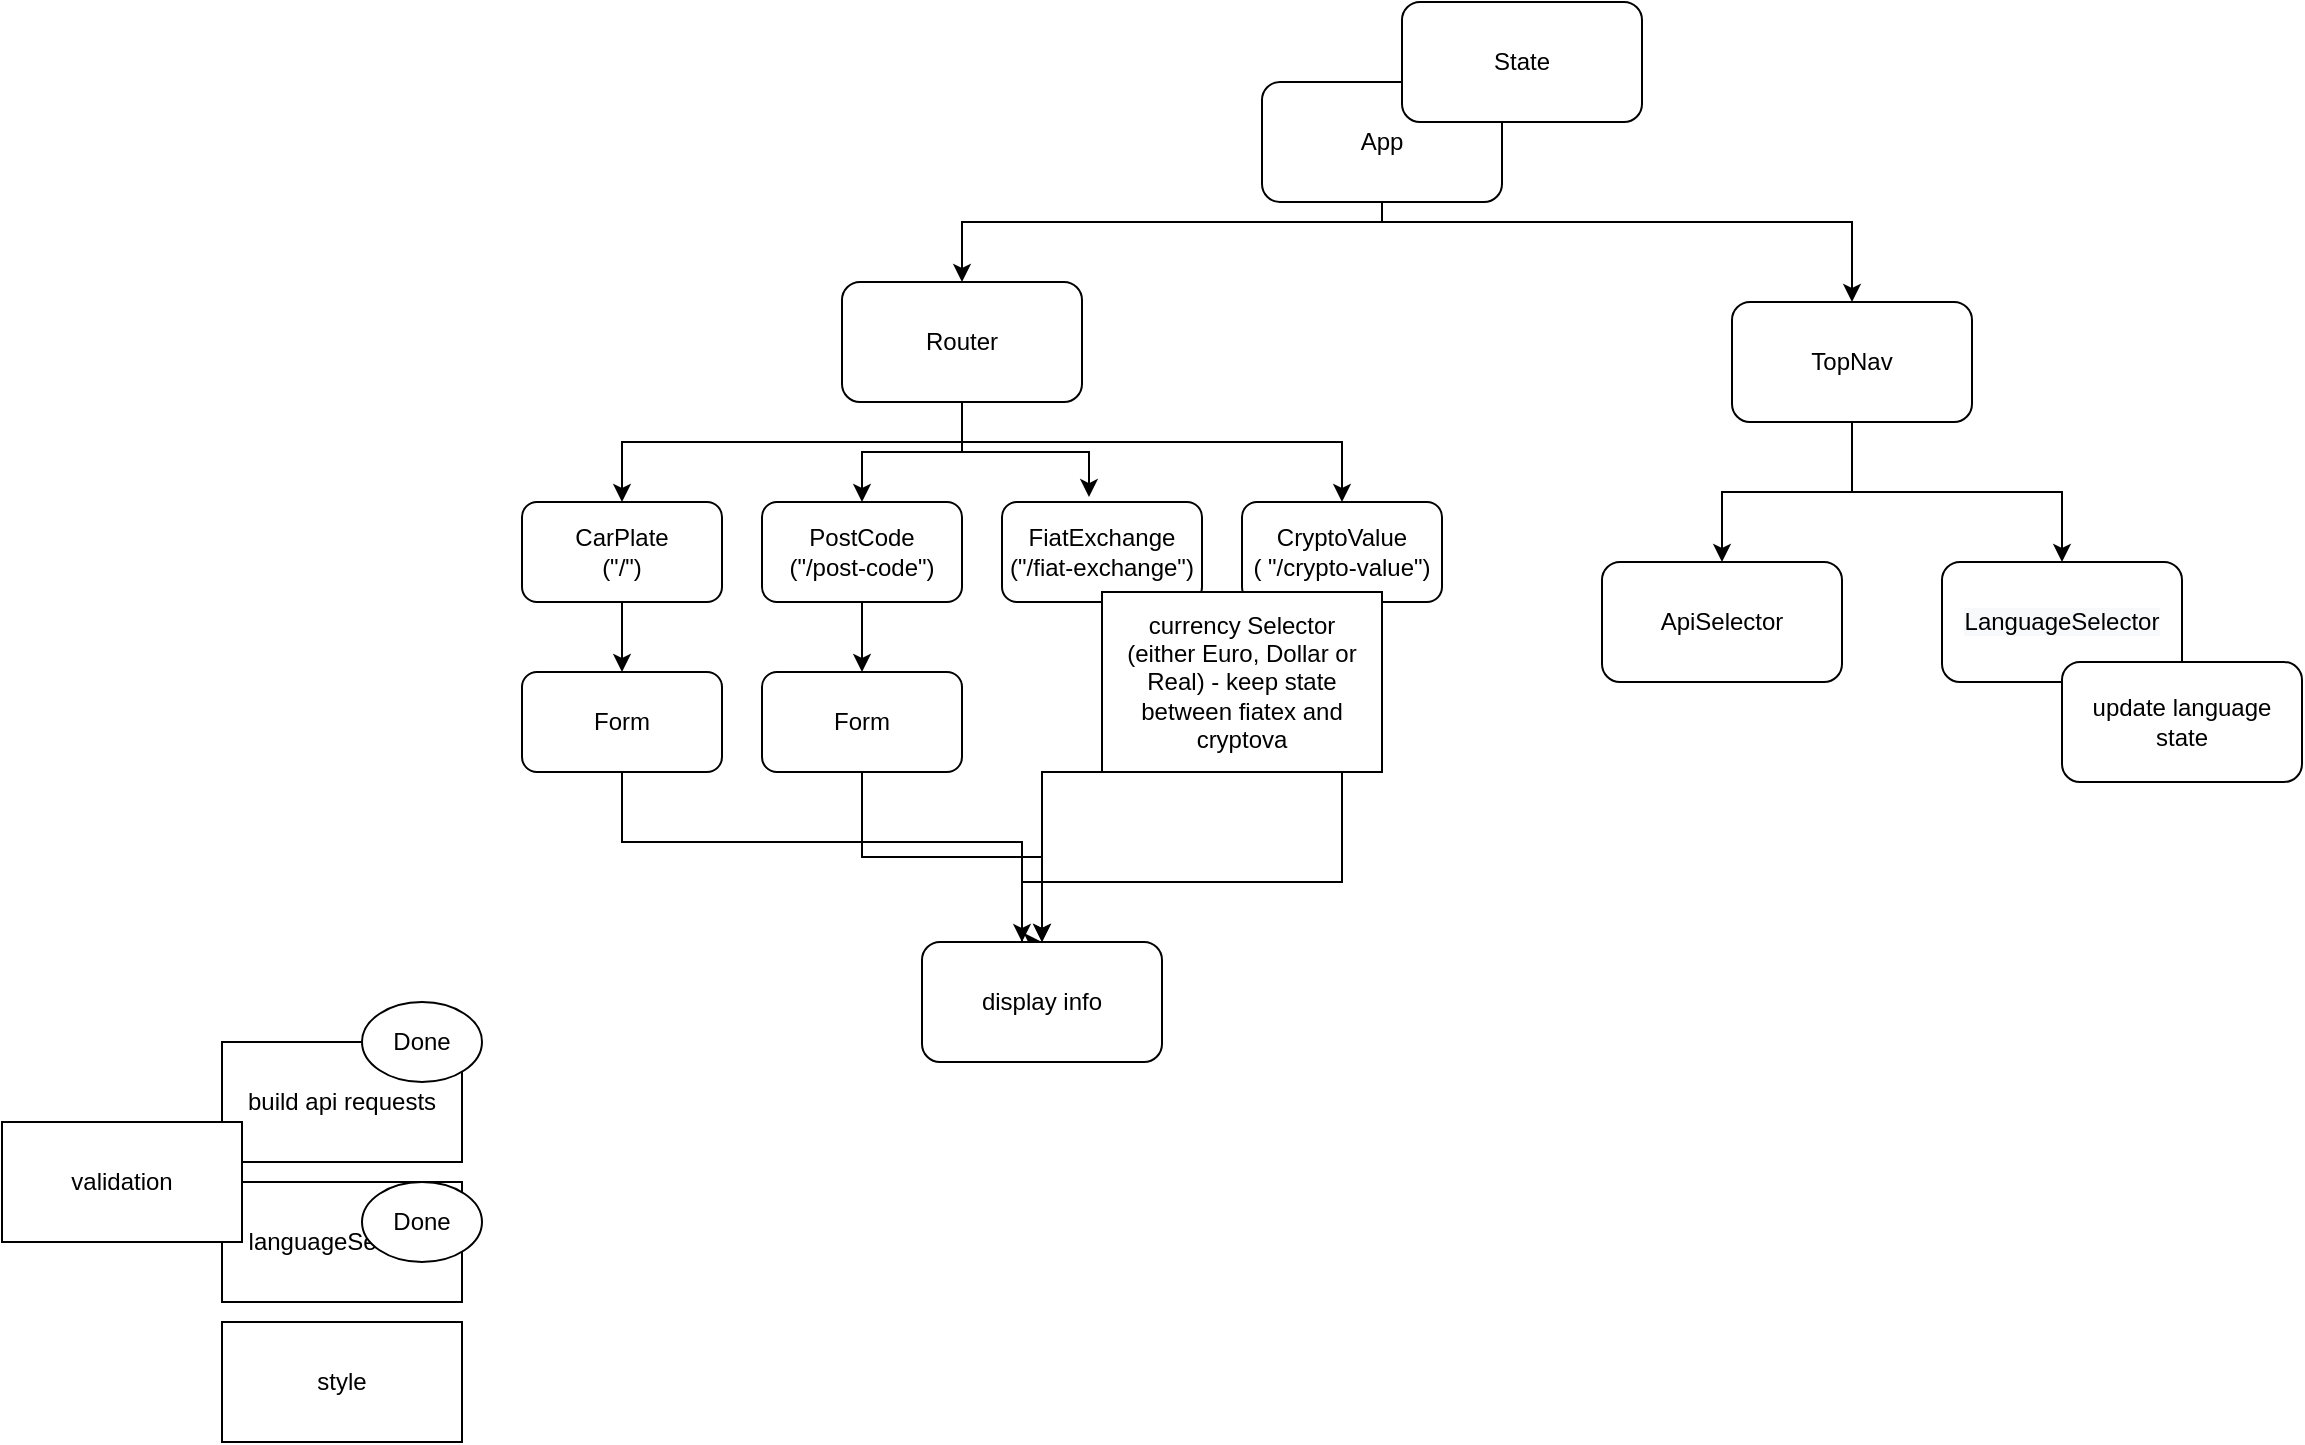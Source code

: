 <mxfile version="16.5.3" type="github" pages="2">
  <diagram id="GasNId6ZC2yzFnBj1auX" name="Page-1">
    <mxGraphModel dx="2036" dy="589" grid="1" gridSize="10" guides="1" tooltips="1" connect="1" arrows="1" fold="1" page="1" pageScale="1" pageWidth="850" pageHeight="1100" math="0" shadow="0">
      <root>
        <mxCell id="0" />
        <mxCell id="1" parent="0" />
        <mxCell id="v6lO75dIVANxk5lYDWVY-19" style="edgeStyle=orthogonalEdgeStyle;rounded=0;jumpStyle=sharp;orthogonalLoop=1;jettySize=auto;html=1;strokeColor=default;" parent="1" source="BK75BVM9T5MUrSvjTf32-1" target="BK75BVM9T5MUrSvjTf32-5" edge="1">
          <mxGeometry relative="1" as="geometry">
            <Array as="points">
              <mxPoint x="190" y="140" />
              <mxPoint x="425" y="140" />
            </Array>
          </mxGeometry>
        </mxCell>
        <mxCell id="HXFbTqJXcmXf0OJaDm2r-9" style="edgeStyle=orthogonalEdgeStyle;rounded=0;jumpStyle=sharp;orthogonalLoop=1;jettySize=auto;html=1;entryX=0.5;entryY=0;entryDx=0;entryDy=0;strokeColor=default;" parent="1" source="BK75BVM9T5MUrSvjTf32-1" target="BK75BVM9T5MUrSvjTf32-2" edge="1">
          <mxGeometry relative="1" as="geometry">
            <Array as="points">
              <mxPoint x="190" y="140" />
              <mxPoint x="-20" y="140" />
            </Array>
          </mxGeometry>
        </mxCell>
        <mxCell id="BK75BVM9T5MUrSvjTf32-1" value="App" style="rounded=1;whiteSpace=wrap;html=1;" parent="1" vertex="1">
          <mxGeometry x="130" y="70" width="120" height="60" as="geometry" />
        </mxCell>
        <mxCell id="HXFbTqJXcmXf0OJaDm2r-10" style="edgeStyle=orthogonalEdgeStyle;rounded=0;jumpStyle=sharp;orthogonalLoop=1;jettySize=auto;html=1;entryX=0.5;entryY=0;entryDx=0;entryDy=0;strokeColor=default;" parent="1" source="BK75BVM9T5MUrSvjTf32-2" target="HXFbTqJXcmXf0OJaDm2r-7" edge="1">
          <mxGeometry relative="1" as="geometry">
            <Array as="points">
              <mxPoint x="-20" y="250" />
              <mxPoint x="-190" y="250" />
            </Array>
          </mxGeometry>
        </mxCell>
        <mxCell id="HXFbTqJXcmXf0OJaDm2r-11" style="edgeStyle=orthogonalEdgeStyle;rounded=0;jumpStyle=sharp;orthogonalLoop=1;jettySize=auto;html=1;entryX=0.5;entryY=0;entryDx=0;entryDy=0;strokeColor=default;" parent="1" source="BK75BVM9T5MUrSvjTf32-2" target="HXFbTqJXcmXf0OJaDm2r-6" edge="1">
          <mxGeometry relative="1" as="geometry" />
        </mxCell>
        <mxCell id="HXFbTqJXcmXf0OJaDm2r-12" style="edgeStyle=orthogonalEdgeStyle;rounded=0;jumpStyle=sharp;orthogonalLoop=1;jettySize=auto;html=1;entryX=0.435;entryY=-0.049;entryDx=0;entryDy=0;entryPerimeter=0;strokeColor=default;" parent="1" source="BK75BVM9T5MUrSvjTf32-2" target="HXFbTqJXcmXf0OJaDm2r-5" edge="1">
          <mxGeometry relative="1" as="geometry" />
        </mxCell>
        <mxCell id="HXFbTqJXcmXf0OJaDm2r-13" style="edgeStyle=orthogonalEdgeStyle;rounded=0;jumpStyle=sharp;orthogonalLoop=1;jettySize=auto;html=1;entryX=0.5;entryY=0;entryDx=0;entryDy=0;strokeColor=default;" parent="1" source="BK75BVM9T5MUrSvjTf32-2" target="HXFbTqJXcmXf0OJaDm2r-4" edge="1">
          <mxGeometry relative="1" as="geometry">
            <Array as="points">
              <mxPoint x="-20" y="250" />
              <mxPoint x="170" y="250" />
            </Array>
          </mxGeometry>
        </mxCell>
        <mxCell id="BK75BVM9T5MUrSvjTf32-2" value="Router" style="rounded=1;whiteSpace=wrap;html=1;" parent="1" vertex="1">
          <mxGeometry x="-80" y="170" width="120" height="60" as="geometry" />
        </mxCell>
        <mxCell id="v6lO75dIVANxk5lYDWVY-16" style="edgeStyle=orthogonalEdgeStyle;rounded=0;jumpStyle=sharp;orthogonalLoop=1;jettySize=auto;html=1;entryX=0.5;entryY=0;entryDx=0;entryDy=0;strokeColor=default;" parent="1" source="BK75BVM9T5MUrSvjTf32-5" target="v6lO75dIVANxk5lYDWVY-13" edge="1">
          <mxGeometry relative="1" as="geometry" />
        </mxCell>
        <mxCell id="v6lO75dIVANxk5lYDWVY-17" style="edgeStyle=orthogonalEdgeStyle;rounded=0;jumpStyle=sharp;orthogonalLoop=1;jettySize=auto;html=1;entryX=0.5;entryY=0;entryDx=0;entryDy=0;strokeColor=default;" parent="1" source="BK75BVM9T5MUrSvjTf32-5" target="v6lO75dIVANxk5lYDWVY-12" edge="1">
          <mxGeometry relative="1" as="geometry" />
        </mxCell>
        <mxCell id="BK75BVM9T5MUrSvjTf32-5" value="TopNav" style="rounded=1;whiteSpace=wrap;html=1;" parent="1" vertex="1">
          <mxGeometry x="365" y="180" width="120" height="60" as="geometry" />
        </mxCell>
        <mxCell id="v6lO75dIVANxk5lYDWVY-2" value="" style="endArrow=classic;startArrow=classic;html=1;rounded=0;entryX=0.5;entryY=0;entryDx=0;entryDy=0;strokeColor=none;" parent="1" target="BK75BVM9T5MUrSvjTf32-5" edge="1">
          <mxGeometry width="50" height="50" relative="1" as="geometry">
            <mxPoint x="190" y="130" as="sourcePoint" />
            <mxPoint x="320" y="200" as="targetPoint" />
          </mxGeometry>
        </mxCell>
        <mxCell id="v6lO75dIVANxk5lYDWVY-12" value="&lt;span style=&quot;color: rgb(0 , 0 , 0) ; font-family: &amp;#34;helvetica&amp;#34; ; font-size: 12px ; font-style: normal ; font-weight: 400 ; letter-spacing: normal ; text-align: center ; text-indent: 0px ; text-transform: none ; word-spacing: 0px ; background-color: rgb(248 , 249 , 250) ; display: inline ; float: none&quot;&gt;LanguageSelector&lt;/span&gt;" style="rounded=1;whiteSpace=wrap;html=1;" parent="1" vertex="1">
          <mxGeometry x="470" y="310" width="120" height="60" as="geometry" />
        </mxCell>
        <mxCell id="v6lO75dIVANxk5lYDWVY-13" value="&lt;font face=&quot;helvetica&quot;&gt;ApiSelector&lt;/font&gt;" style="rounded=1;whiteSpace=wrap;html=1;" parent="1" vertex="1">
          <mxGeometry x="300" y="310" width="120" height="60" as="geometry" />
        </mxCell>
        <mxCell id="Omj2E_ZTX2SUpEohmZNP-1" value="update language state" style="rounded=1;whiteSpace=wrap;html=1;" parent="1" vertex="1">
          <mxGeometry x="530" y="360" width="120" height="60" as="geometry" />
        </mxCell>
        <mxCell id="6osIrU0ROcpaazE3nXpj-11" style="edgeStyle=orthogonalEdgeStyle;rounded=0;orthogonalLoop=1;jettySize=auto;html=1;" parent="1" source="HXFbTqJXcmXf0OJaDm2r-4" target="6osIrU0ROcpaazE3nXpj-3" edge="1">
          <mxGeometry relative="1" as="geometry">
            <Array as="points">
              <mxPoint x="170" y="470" />
              <mxPoint x="10" y="470" />
            </Array>
          </mxGeometry>
        </mxCell>
        <mxCell id="HXFbTqJXcmXf0OJaDm2r-4" value="CryptoValue&lt;br&gt;( &quot;/crypto-value&quot;)" style="rounded=1;whiteSpace=wrap;html=1;" parent="1" vertex="1">
          <mxGeometry x="120" y="280" width="100" height="50" as="geometry" />
        </mxCell>
        <mxCell id="6osIrU0ROcpaazE3nXpj-9" style="edgeStyle=orthogonalEdgeStyle;rounded=0;orthogonalLoop=1;jettySize=auto;html=1;entryX=0.5;entryY=0;entryDx=0;entryDy=0;" parent="1" source="HXFbTqJXcmXf0OJaDm2r-5" target="6osIrU0ROcpaazE3nXpj-3" edge="1">
          <mxGeometry relative="1" as="geometry" />
        </mxCell>
        <mxCell id="HXFbTqJXcmXf0OJaDm2r-5" value="FiatExchange&lt;br&gt;(&quot;/fiat-exchange&quot;)" style="rounded=1;whiteSpace=wrap;html=1;" parent="1" vertex="1">
          <mxGeometry y="280" width="100" height="50" as="geometry" />
        </mxCell>
        <mxCell id="505_I2avyeoRudc2l3As-8" style="edgeStyle=orthogonalEdgeStyle;rounded=0;jumpStyle=sharp;orthogonalLoop=1;jettySize=auto;html=1;strokeColor=default;" parent="1" source="HXFbTqJXcmXf0OJaDm2r-6" target="505_I2avyeoRudc2l3As-6" edge="1">
          <mxGeometry relative="1" as="geometry" />
        </mxCell>
        <mxCell id="HXFbTqJXcmXf0OJaDm2r-6" value="PostCode&lt;br&gt;(&quot;/post-code&quot;)" style="rounded=1;whiteSpace=wrap;html=1;" parent="1" vertex="1">
          <mxGeometry x="-120" y="280" width="100" height="50" as="geometry" />
        </mxCell>
        <mxCell id="505_I2avyeoRudc2l3As-7" style="edgeStyle=orthogonalEdgeStyle;rounded=0;jumpStyle=sharp;orthogonalLoop=1;jettySize=auto;html=1;entryX=0.5;entryY=0;entryDx=0;entryDy=0;strokeColor=default;" parent="1" source="HXFbTqJXcmXf0OJaDm2r-7" target="505_I2avyeoRudc2l3As-5" edge="1">
          <mxGeometry relative="1" as="geometry" />
        </mxCell>
        <mxCell id="HXFbTqJXcmXf0OJaDm2r-7" value="CarPlate&lt;br&gt;(&quot;/&quot;)" style="rounded=1;whiteSpace=wrap;html=1;" parent="1" vertex="1">
          <mxGeometry x="-240" y="280" width="100" height="50" as="geometry" />
        </mxCell>
        <mxCell id="HXFbTqJXcmXf0OJaDm2r-14" value="State" style="rounded=1;whiteSpace=wrap;html=1;" parent="1" vertex="1">
          <mxGeometry x="200" y="30" width="120" height="60" as="geometry" />
        </mxCell>
        <mxCell id="505_I2avyeoRudc2l3As-1" value="languageSelector" style="rounded=0;whiteSpace=wrap;html=1;" parent="1" vertex="1">
          <mxGeometry x="-390" y="620" width="120" height="60" as="geometry" />
        </mxCell>
        <mxCell id="505_I2avyeoRudc2l3As-2" value="build api requests" style="rounded=0;whiteSpace=wrap;html=1;" parent="1" vertex="1">
          <mxGeometry x="-390" y="550" width="120" height="60" as="geometry" />
        </mxCell>
        <mxCell id="505_I2avyeoRudc2l3As-4" value="style" style="rounded=0;whiteSpace=wrap;html=1;" parent="1" vertex="1">
          <mxGeometry x="-390" y="690" width="120" height="60" as="geometry" />
        </mxCell>
        <mxCell id="6osIrU0ROcpaazE3nXpj-5" style="edgeStyle=orthogonalEdgeStyle;rounded=0;orthogonalLoop=1;jettySize=auto;html=1;entryX=0.5;entryY=0;entryDx=0;entryDy=0;" parent="1" source="505_I2avyeoRudc2l3As-5" target="6osIrU0ROcpaazE3nXpj-3" edge="1">
          <mxGeometry relative="1" as="geometry">
            <Array as="points">
              <mxPoint x="-190" y="450" />
              <mxPoint x="10" y="450" />
            </Array>
          </mxGeometry>
        </mxCell>
        <mxCell id="505_I2avyeoRudc2l3As-5" value="Form" style="rounded=1;whiteSpace=wrap;html=1;" parent="1" vertex="1">
          <mxGeometry x="-240" y="365" width="100" height="50" as="geometry" />
        </mxCell>
        <mxCell id="6osIrU0ROcpaazE3nXpj-6" style="edgeStyle=orthogonalEdgeStyle;rounded=0;orthogonalLoop=1;jettySize=auto;html=1;entryX=0.5;entryY=0;entryDx=0;entryDy=0;" parent="1" source="505_I2avyeoRudc2l3As-6" target="6osIrU0ROcpaazE3nXpj-3" edge="1">
          <mxGeometry relative="1" as="geometry" />
        </mxCell>
        <mxCell id="505_I2avyeoRudc2l3As-6" value="Form" style="rounded=1;whiteSpace=wrap;html=1;" parent="1" vertex="1">
          <mxGeometry x="-120" y="365" width="100" height="50" as="geometry" />
        </mxCell>
        <mxCell id="6osIrU0ROcpaazE3nXpj-3" value="display info" style="rounded=1;whiteSpace=wrap;html=1;" parent="1" vertex="1">
          <mxGeometry x="-40" y="500" width="120" height="60" as="geometry" />
        </mxCell>
        <mxCell id="6osIrU0ROcpaazE3nXpj-13" value="currency Selector&lt;br&gt;(either Euro, Dollar or Real) - keep state between fiatex and cryptova" style="rounded=0;whiteSpace=wrap;html=1;" parent="1" vertex="1">
          <mxGeometry x="50" y="325" width="140" height="90" as="geometry" />
        </mxCell>
        <mxCell id="6osIrU0ROcpaazE3nXpj-16" value="Done" style="ellipse;whiteSpace=wrap;html=1;" parent="1" vertex="1">
          <mxGeometry x="-320" y="530" width="60" height="40" as="geometry" />
        </mxCell>
        <mxCell id="PZRomQz68TBXSFDvI08X-1" value="validation" style="rounded=0;whiteSpace=wrap;html=1;" parent="1" vertex="1">
          <mxGeometry x="-500" y="590" width="120" height="60" as="geometry" />
        </mxCell>
        <mxCell id="dxqJI-kMlhsik5nlxxnX-1" value="Done" style="ellipse;whiteSpace=wrap;html=1;" vertex="1" parent="1">
          <mxGeometry x="-320" y="620" width="60" height="40" as="geometry" />
        </mxCell>
      </root>
    </mxGraphModel>
  </diagram>
  <diagram id="zptgKMlvMRKnHHz5a3Zu" name="layout">
    <mxGraphModel dx="1186" dy="623" grid="1" gridSize="10" guides="1" tooltips="1" connect="1" arrows="1" fold="1" page="1" pageScale="1" pageWidth="850" pageHeight="1100" math="0" shadow="0">
      <root>
        <mxCell id="KJFZtfqRHKzlZKolZv7i-0" />
        <mxCell id="KJFZtfqRHKzlZKolZv7i-1" parent="KJFZtfqRHKzlZKolZv7i-0" />
        <mxCell id="nAVw3Unsdqvs0jE8XX13-1" value="" style="rounded=0;whiteSpace=wrap;html=1;" vertex="1" parent="KJFZtfqRHKzlZKolZv7i-1">
          <mxGeometry x="30" y="40" width="790" height="490" as="geometry" />
        </mxCell>
        <mxCell id="nAVw3Unsdqvs0jE8XX13-2" value="" style="rounded=0;whiteSpace=wrap;html=1;" vertex="1" parent="KJFZtfqRHKzlZKolZv7i-1">
          <mxGeometry x="30" y="40" width="790" height="100" as="geometry" />
        </mxCell>
        <mxCell id="nAVw3Unsdqvs0jE8XX13-3" value="API ( i logo )" style="rounded=0;whiteSpace=wrap;html=1;" vertex="1" parent="KJFZtfqRHKzlZKolZv7i-1">
          <mxGeometry x="70" y="60" width="120" height="60" as="geometry" />
        </mxCell>
        <mxCell id="nAVw3Unsdqvs0jE8XX13-4" value="Language Selector&lt;br&gt;eng, fr, pt" style="rounded=0;whiteSpace=wrap;html=1;" vertex="1" parent="KJFZtfqRHKzlZKolZv7i-1">
          <mxGeometry x="670" y="60" width="120" height="60" as="geometry" />
        </mxCell>
        <mxCell id="nAVw3Unsdqvs0jE8XX13-5" value="TopNav, collapses, shows on hover" style="rounded=0;whiteSpace=wrap;html=1;" vertex="1" parent="KJFZtfqRHKzlZKolZv7i-1">
          <mxGeometry x="365" y="140" width="120" height="30" as="geometry" />
        </mxCell>
        <mxCell id="nAVw3Unsdqvs0jE8XX13-6" value="Plate" style="rounded=0;whiteSpace=wrap;html=1;" vertex="1" parent="KJFZtfqRHKzlZKolZv7i-1">
          <mxGeometry x="230" y="70" width="90" height="40" as="geometry" />
        </mxCell>
        <mxCell id="nAVw3Unsdqvs0jE8XX13-7" value="CEP" style="rounded=0;whiteSpace=wrap;html=1;" vertex="1" parent="KJFZtfqRHKzlZKolZv7i-1">
          <mxGeometry x="330" y="70" width="90" height="40" as="geometry" />
        </mxCell>
        <mxCell id="nAVw3Unsdqvs0jE8XX13-8" value="Exchange fiat" style="rounded=0;whiteSpace=wrap;html=1;" vertex="1" parent="KJFZtfqRHKzlZKolZv7i-1">
          <mxGeometry x="440" y="70" width="90" height="40" as="geometry" />
        </mxCell>
        <mxCell id="nAVw3Unsdqvs0jE8XX13-10" value="value crypto" style="rounded=0;whiteSpace=wrap;html=1;" vertex="1" parent="KJFZtfqRHKzlZKolZv7i-1">
          <mxGeometry x="540" y="70" width="90" height="40" as="geometry" />
        </mxCell>
        <mxCell id="SVAmdgBRTfsxsD7MYq97-0" value="" style="rounded=0;whiteSpace=wrap;html=1;" vertex="1" parent="KJFZtfqRHKzlZKolZv7i-1">
          <mxGeometry x="170" y="220" width="510" height="90" as="geometry" />
        </mxCell>
        <mxCell id="SVAmdgBRTfsxsD7MYq97-1" value="SearchBar" style="rounded=1;whiteSpace=wrap;html=1;" vertex="1" parent="KJFZtfqRHKzlZKolZv7i-1">
          <mxGeometry x="180" y="260" width="370" height="37.5" as="geometry" />
        </mxCell>
        <mxCell id="SVAmdgBRTfsxsD7MYq97-2" value="Submit" style="rounded=1;whiteSpace=wrap;html=1;" vertex="1" parent="KJFZtfqRHKzlZKolZv7i-1">
          <mxGeometry x="560" y="260" width="110" height="37.5" as="geometry" />
        </mxCell>
        <mxCell id="SVAmdgBRTfsxsD7MYq97-4" value="Label" style="text;html=1;strokeColor=none;fillColor=none;align=center;verticalAlign=middle;whiteSpace=wrap;rounded=0;" vertex="1" parent="KJFZtfqRHKzlZKolZv7i-1">
          <mxGeometry x="180" y="230" width="60" height="30" as="geometry" />
        </mxCell>
      </root>
    </mxGraphModel>
  </diagram>
</mxfile>
